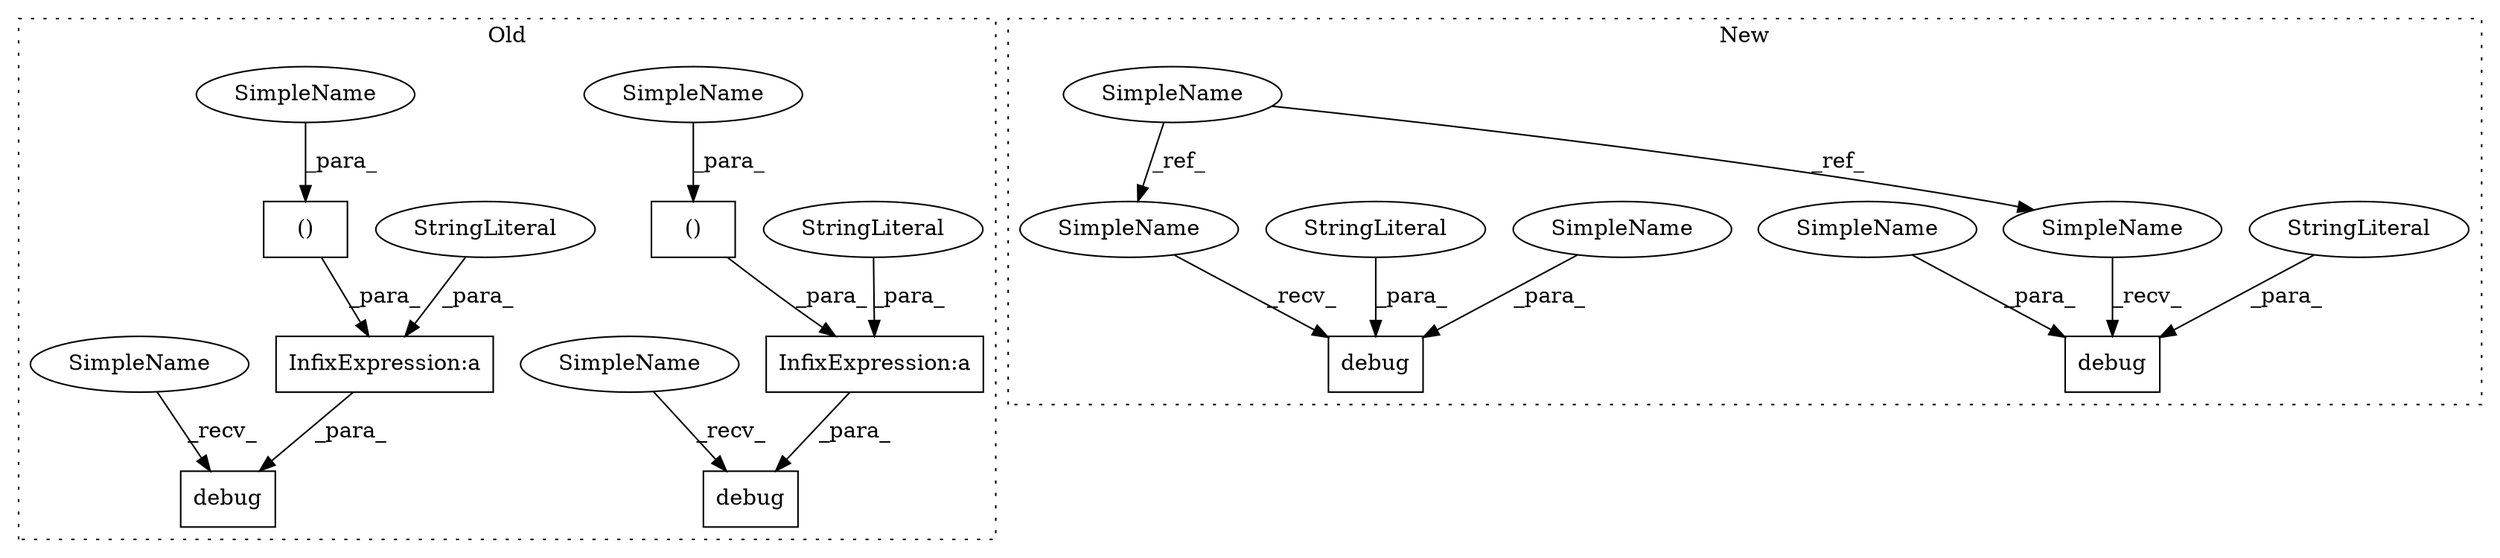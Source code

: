 digraph G {
subgraph cluster0 {
1 [label="()" a="106" s="18312" l="53" shape="box"];
4 [label="InfixExpression:a" a="27" s="18304" l="8" shape="box"];
5 [label="StringLiteral" a="45" s="18228" l="76" shape="ellipse"];
6 [label="debug" a="32" s="18222,18365" l="6,2" shape="box"];
7 [label="()" a="106" s="18156" l="51" shape="box"];
8 [label="InfixExpression:a" a="27" s="18148" l="8" shape="box"];
10 [label="debug" a="32" s="18078,18207" l="6,2" shape="box"];
11 [label="StringLiteral" a="45" s="18084" l="64" shape="ellipse"];
14 [label="SimpleName" a="42" s="18312" l="5" shape="ellipse"];
15 [label="SimpleName" a="42" s="18156" l="5" shape="ellipse"];
18 [label="SimpleName" a="42" s="18071" l="6" shape="ellipse"];
19 [label="SimpleName" a="42" s="18215" l="6" shape="ellipse"];
label = "Old";
style="dotted";
}
subgraph cluster1 {
2 [label="debug" a="32" s="18094,18206" l="6,1" shape="box"];
3 [label="StringLiteral" a="45" s="18100" l="76" shape="ellipse"];
9 [label="debug" a="32" s="17982,18080" l="6,1" shape="box"];
12 [label="StringLiteral" a="45" s="17988" l="64" shape="ellipse"];
13 [label="SimpleName" a="42" s="15571" l="6" shape="ellipse"];
16 [label="SimpleName" a="42" s="18087" l="6" shape="ellipse"];
17 [label="SimpleName" a="42" s="17975" l="6" shape="ellipse"];
20 [label="SimpleName" a="42" s="18177" l="5" shape="ellipse"];
21 [label="SimpleName" a="42" s="18053" l="5" shape="ellipse"];
label = "New";
style="dotted";
}
1 -> 4 [label="_para_"];
3 -> 2 [label="_para_"];
4 -> 6 [label="_para_"];
5 -> 4 [label="_para_"];
7 -> 8 [label="_para_"];
8 -> 10 [label="_para_"];
11 -> 8 [label="_para_"];
12 -> 9 [label="_para_"];
13 -> 16 [label="_ref_"];
13 -> 17 [label="_ref_"];
14 -> 1 [label="_para_"];
15 -> 7 [label="_para_"];
16 -> 2 [label="_recv_"];
17 -> 9 [label="_recv_"];
18 -> 10 [label="_recv_"];
19 -> 6 [label="_recv_"];
20 -> 2 [label="_para_"];
21 -> 9 [label="_para_"];
}